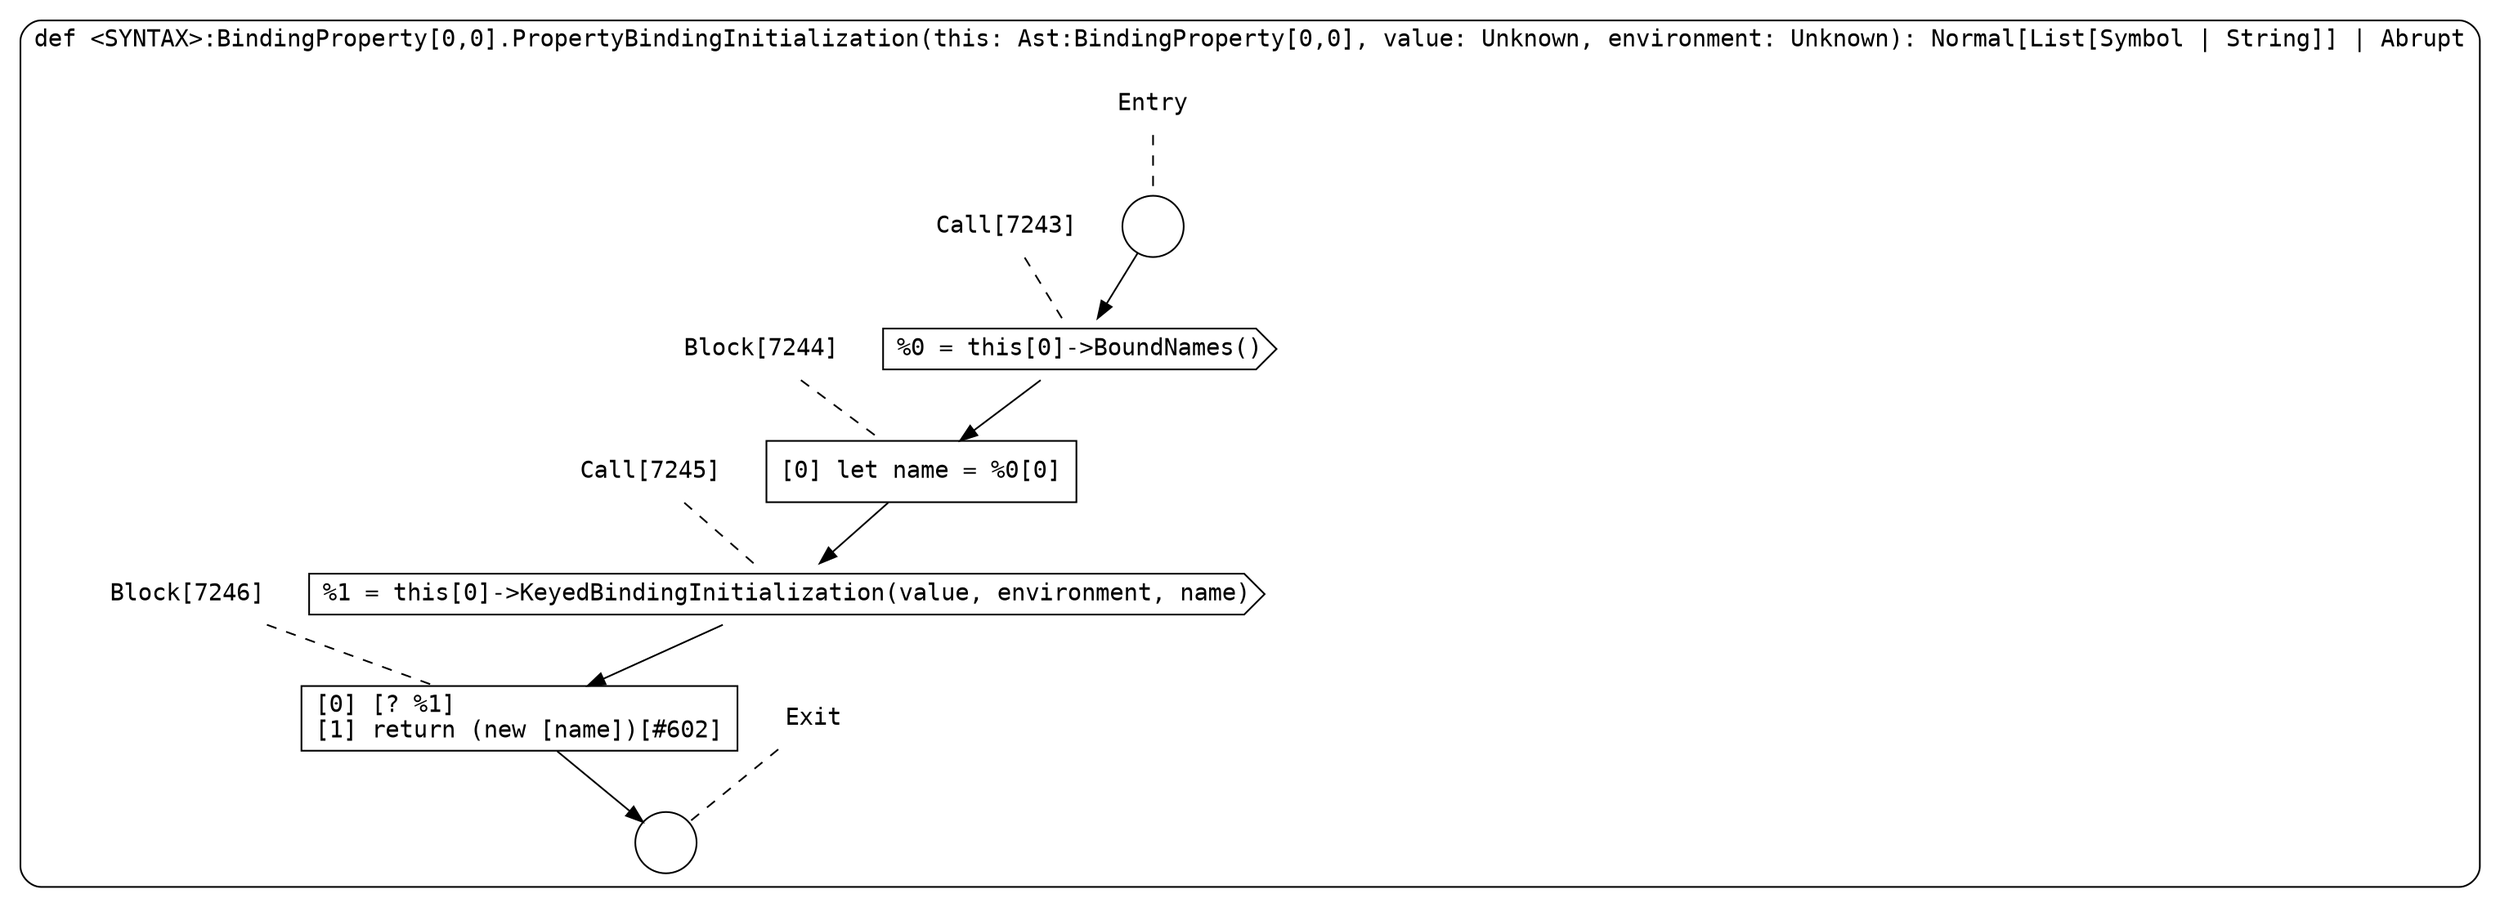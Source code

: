 digraph {
  graph [fontname = "Consolas"]
  node [fontname = "Consolas"]
  edge [fontname = "Consolas"]
  subgraph cluster1397 {
    label = "def <SYNTAX>:BindingProperty[0,0].PropertyBindingInitialization(this: Ast:BindingProperty[0,0], value: Unknown, environment: Unknown): Normal[List[Symbol | String]] | Abrupt"
    style = rounded
    cluster1397_entry_name [shape=none, label=<<font color="black">Entry</font>>]
    cluster1397_entry_name -> cluster1397_entry [arrowhead=none, color="black", style=dashed]
    cluster1397_entry [shape=circle label=" " color="black" fillcolor="white" style=filled]
    cluster1397_entry -> node7243 [color="black"]
    cluster1397_exit_name [shape=none, label=<<font color="black">Exit</font>>]
    cluster1397_exit_name -> cluster1397_exit [arrowhead=none, color="black", style=dashed]
    cluster1397_exit [shape=circle label=" " color="black" fillcolor="white" style=filled]
    node7243_name [shape=none, label=<<font color="black">Call[7243]</font>>]
    node7243_name -> node7243 [arrowhead=none, color="black", style=dashed]
    node7243 [shape=cds, label=<<font color="black">%0 = this[0]-&gt;BoundNames()</font>> color="black" fillcolor="white", style=filled]
    node7243 -> node7244 [color="black"]
    node7244_name [shape=none, label=<<font color="black">Block[7244]</font>>]
    node7244_name -> node7244 [arrowhead=none, color="black", style=dashed]
    node7244 [shape=box, label=<<font color="black">[0] let name = %0[0]<BR ALIGN="LEFT"/></font>> color="black" fillcolor="white", style=filled]
    node7244 -> node7245 [color="black"]
    node7245_name [shape=none, label=<<font color="black">Call[7245]</font>>]
    node7245_name -> node7245 [arrowhead=none, color="black", style=dashed]
    node7245 [shape=cds, label=<<font color="black">%1 = this[0]-&gt;KeyedBindingInitialization(value, environment, name)</font>> color="black" fillcolor="white", style=filled]
    node7245 -> node7246 [color="black"]
    node7246_name [shape=none, label=<<font color="black">Block[7246]</font>>]
    node7246_name -> node7246 [arrowhead=none, color="black", style=dashed]
    node7246 [shape=box, label=<<font color="black">[0] [? %1]<BR ALIGN="LEFT"/>[1] return (new [name])[#602]<BR ALIGN="LEFT"/></font>> color="black" fillcolor="white", style=filled]
    node7246 -> cluster1397_exit [color="black"]
  }
}